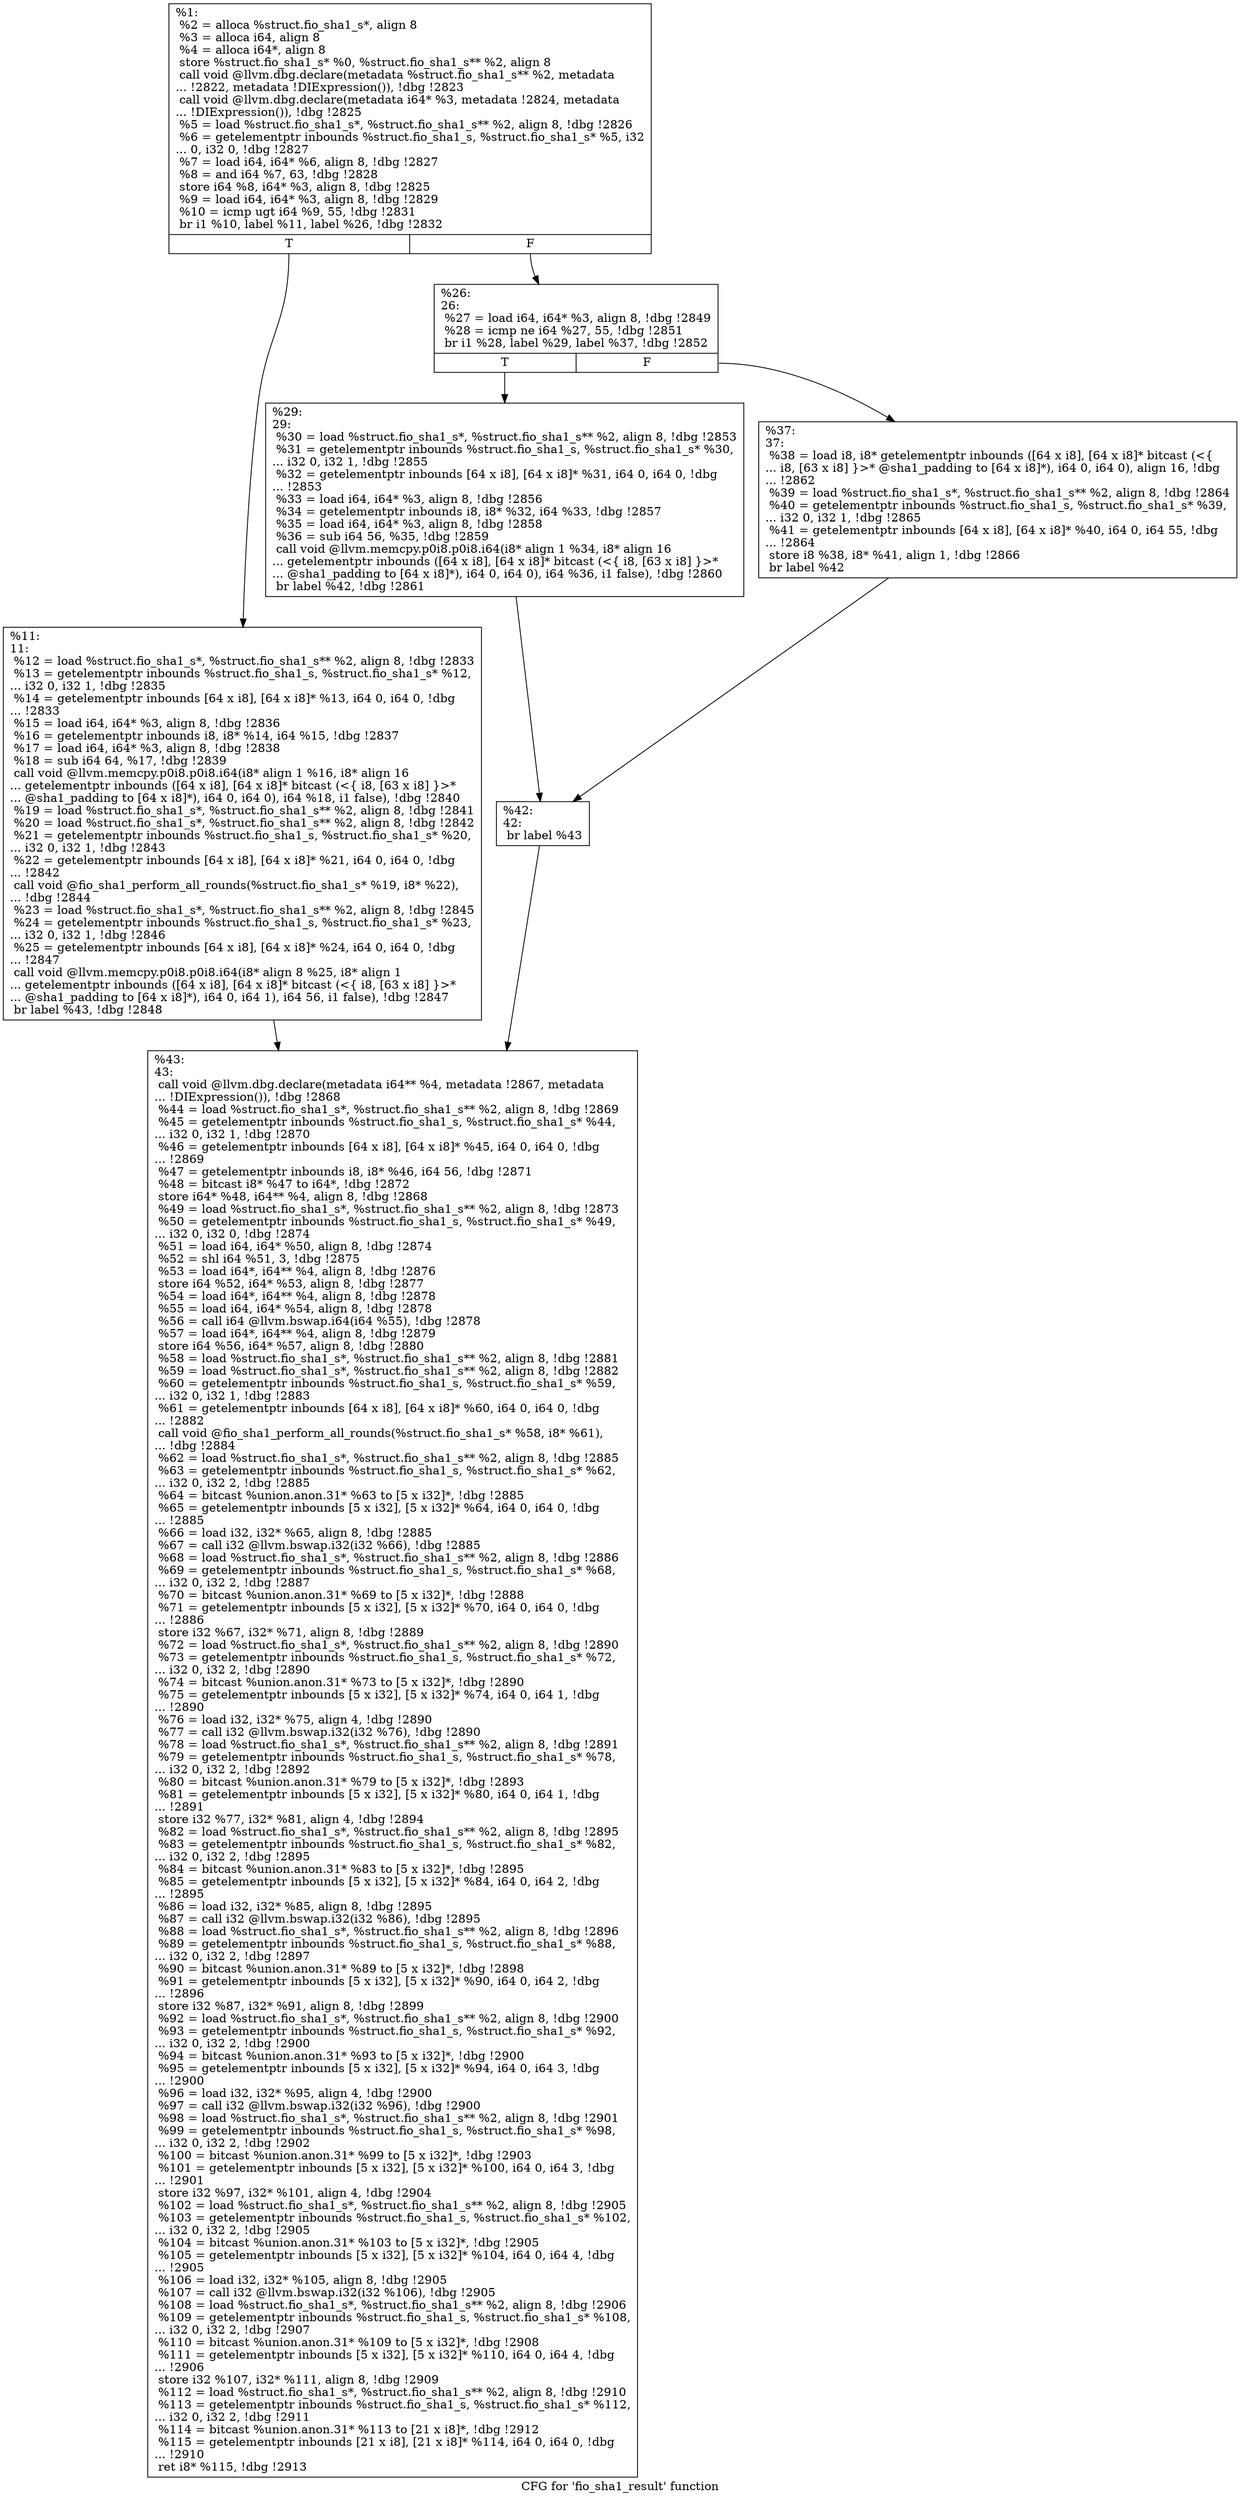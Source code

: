 digraph "CFG for 'fio_sha1_result' function" {
	label="CFG for 'fio_sha1_result' function";

	Node0x5568515fd6d0 [shape=record,label="{%1:\l  %2 = alloca %struct.fio_sha1_s*, align 8\l  %3 = alloca i64, align 8\l  %4 = alloca i64*, align 8\l  store %struct.fio_sha1_s* %0, %struct.fio_sha1_s** %2, align 8\l  call void @llvm.dbg.declare(metadata %struct.fio_sha1_s** %2, metadata\l... !2822, metadata !DIExpression()), !dbg !2823\l  call void @llvm.dbg.declare(metadata i64* %3, metadata !2824, metadata\l... !DIExpression()), !dbg !2825\l  %5 = load %struct.fio_sha1_s*, %struct.fio_sha1_s** %2, align 8, !dbg !2826\l  %6 = getelementptr inbounds %struct.fio_sha1_s, %struct.fio_sha1_s* %5, i32\l... 0, i32 0, !dbg !2827\l  %7 = load i64, i64* %6, align 8, !dbg !2827\l  %8 = and i64 %7, 63, !dbg !2828\l  store i64 %8, i64* %3, align 8, !dbg !2825\l  %9 = load i64, i64* %3, align 8, !dbg !2829\l  %10 = icmp ugt i64 %9, 55, !dbg !2831\l  br i1 %10, label %11, label %26, !dbg !2832\l|{<s0>T|<s1>F}}"];
	Node0x5568515fd6d0:s0 -> Node0x55685194dfd0;
	Node0x5568515fd6d0:s1 -> Node0x55685194e020;
	Node0x55685194dfd0 [shape=record,label="{%11:\l11:                                               \l  %12 = load %struct.fio_sha1_s*, %struct.fio_sha1_s** %2, align 8, !dbg !2833\l  %13 = getelementptr inbounds %struct.fio_sha1_s, %struct.fio_sha1_s* %12,\l... i32 0, i32 1, !dbg !2835\l  %14 = getelementptr inbounds [64 x i8], [64 x i8]* %13, i64 0, i64 0, !dbg\l... !2833\l  %15 = load i64, i64* %3, align 8, !dbg !2836\l  %16 = getelementptr inbounds i8, i8* %14, i64 %15, !dbg !2837\l  %17 = load i64, i64* %3, align 8, !dbg !2838\l  %18 = sub i64 64, %17, !dbg !2839\l  call void @llvm.memcpy.p0i8.p0i8.i64(i8* align 1 %16, i8* align 16\l... getelementptr inbounds ([64 x i8], [64 x i8]* bitcast (\<\{ i8, [63 x i8] \}\>*\l... @sha1_padding to [64 x i8]*), i64 0, i64 0), i64 %18, i1 false), !dbg !2840\l  %19 = load %struct.fio_sha1_s*, %struct.fio_sha1_s** %2, align 8, !dbg !2841\l  %20 = load %struct.fio_sha1_s*, %struct.fio_sha1_s** %2, align 8, !dbg !2842\l  %21 = getelementptr inbounds %struct.fio_sha1_s, %struct.fio_sha1_s* %20,\l... i32 0, i32 1, !dbg !2843\l  %22 = getelementptr inbounds [64 x i8], [64 x i8]* %21, i64 0, i64 0, !dbg\l... !2842\l  call void @fio_sha1_perform_all_rounds(%struct.fio_sha1_s* %19, i8* %22),\l... !dbg !2844\l  %23 = load %struct.fio_sha1_s*, %struct.fio_sha1_s** %2, align 8, !dbg !2845\l  %24 = getelementptr inbounds %struct.fio_sha1_s, %struct.fio_sha1_s* %23,\l... i32 0, i32 1, !dbg !2846\l  %25 = getelementptr inbounds [64 x i8], [64 x i8]* %24, i64 0, i64 0, !dbg\l... !2847\l  call void @llvm.memcpy.p0i8.p0i8.i64(i8* align 8 %25, i8* align 1\l... getelementptr inbounds ([64 x i8], [64 x i8]* bitcast (\<\{ i8, [63 x i8] \}\>*\l... @sha1_padding to [64 x i8]*), i64 0, i64 1), i64 56, i1 false), !dbg !2847\l  br label %43, !dbg !2848\l}"];
	Node0x55685194dfd0 -> Node0x55685194e160;
	Node0x55685194e020 [shape=record,label="{%26:\l26:                                               \l  %27 = load i64, i64* %3, align 8, !dbg !2849\l  %28 = icmp ne i64 %27, 55, !dbg !2851\l  br i1 %28, label %29, label %37, !dbg !2852\l|{<s0>T|<s1>F}}"];
	Node0x55685194e020:s0 -> Node0x55685194e070;
	Node0x55685194e020:s1 -> Node0x55685194e0c0;
	Node0x55685194e070 [shape=record,label="{%29:\l29:                                               \l  %30 = load %struct.fio_sha1_s*, %struct.fio_sha1_s** %2, align 8, !dbg !2853\l  %31 = getelementptr inbounds %struct.fio_sha1_s, %struct.fio_sha1_s* %30,\l... i32 0, i32 1, !dbg !2855\l  %32 = getelementptr inbounds [64 x i8], [64 x i8]* %31, i64 0, i64 0, !dbg\l... !2853\l  %33 = load i64, i64* %3, align 8, !dbg !2856\l  %34 = getelementptr inbounds i8, i8* %32, i64 %33, !dbg !2857\l  %35 = load i64, i64* %3, align 8, !dbg !2858\l  %36 = sub i64 56, %35, !dbg !2859\l  call void @llvm.memcpy.p0i8.p0i8.i64(i8* align 1 %34, i8* align 16\l... getelementptr inbounds ([64 x i8], [64 x i8]* bitcast (\<\{ i8, [63 x i8] \}\>*\l... @sha1_padding to [64 x i8]*), i64 0, i64 0), i64 %36, i1 false), !dbg !2860\l  br label %42, !dbg !2861\l}"];
	Node0x55685194e070 -> Node0x55685194e110;
	Node0x55685194e0c0 [shape=record,label="{%37:\l37:                                               \l  %38 = load i8, i8* getelementptr inbounds ([64 x i8], [64 x i8]* bitcast (\<\{\l... i8, [63 x i8] \}\>* @sha1_padding to [64 x i8]*), i64 0, i64 0), align 16, !dbg\l... !2862\l  %39 = load %struct.fio_sha1_s*, %struct.fio_sha1_s** %2, align 8, !dbg !2864\l  %40 = getelementptr inbounds %struct.fio_sha1_s, %struct.fio_sha1_s* %39,\l... i32 0, i32 1, !dbg !2865\l  %41 = getelementptr inbounds [64 x i8], [64 x i8]* %40, i64 0, i64 55, !dbg\l... !2864\l  store i8 %38, i8* %41, align 1, !dbg !2866\l  br label %42\l}"];
	Node0x55685194e0c0 -> Node0x55685194e110;
	Node0x55685194e110 [shape=record,label="{%42:\l42:                                               \l  br label %43\l}"];
	Node0x55685194e110 -> Node0x55685194e160;
	Node0x55685194e160 [shape=record,label="{%43:\l43:                                               \l  call void @llvm.dbg.declare(metadata i64** %4, metadata !2867, metadata\l... !DIExpression()), !dbg !2868\l  %44 = load %struct.fio_sha1_s*, %struct.fio_sha1_s** %2, align 8, !dbg !2869\l  %45 = getelementptr inbounds %struct.fio_sha1_s, %struct.fio_sha1_s* %44,\l... i32 0, i32 1, !dbg !2870\l  %46 = getelementptr inbounds [64 x i8], [64 x i8]* %45, i64 0, i64 0, !dbg\l... !2869\l  %47 = getelementptr inbounds i8, i8* %46, i64 56, !dbg !2871\l  %48 = bitcast i8* %47 to i64*, !dbg !2872\l  store i64* %48, i64** %4, align 8, !dbg !2868\l  %49 = load %struct.fio_sha1_s*, %struct.fio_sha1_s** %2, align 8, !dbg !2873\l  %50 = getelementptr inbounds %struct.fio_sha1_s, %struct.fio_sha1_s* %49,\l... i32 0, i32 0, !dbg !2874\l  %51 = load i64, i64* %50, align 8, !dbg !2874\l  %52 = shl i64 %51, 3, !dbg !2875\l  %53 = load i64*, i64** %4, align 8, !dbg !2876\l  store i64 %52, i64* %53, align 8, !dbg !2877\l  %54 = load i64*, i64** %4, align 8, !dbg !2878\l  %55 = load i64, i64* %54, align 8, !dbg !2878\l  %56 = call i64 @llvm.bswap.i64(i64 %55), !dbg !2878\l  %57 = load i64*, i64** %4, align 8, !dbg !2879\l  store i64 %56, i64* %57, align 8, !dbg !2880\l  %58 = load %struct.fio_sha1_s*, %struct.fio_sha1_s** %2, align 8, !dbg !2881\l  %59 = load %struct.fio_sha1_s*, %struct.fio_sha1_s** %2, align 8, !dbg !2882\l  %60 = getelementptr inbounds %struct.fio_sha1_s, %struct.fio_sha1_s* %59,\l... i32 0, i32 1, !dbg !2883\l  %61 = getelementptr inbounds [64 x i8], [64 x i8]* %60, i64 0, i64 0, !dbg\l... !2882\l  call void @fio_sha1_perform_all_rounds(%struct.fio_sha1_s* %58, i8* %61),\l... !dbg !2884\l  %62 = load %struct.fio_sha1_s*, %struct.fio_sha1_s** %2, align 8, !dbg !2885\l  %63 = getelementptr inbounds %struct.fio_sha1_s, %struct.fio_sha1_s* %62,\l... i32 0, i32 2, !dbg !2885\l  %64 = bitcast %union.anon.31* %63 to [5 x i32]*, !dbg !2885\l  %65 = getelementptr inbounds [5 x i32], [5 x i32]* %64, i64 0, i64 0, !dbg\l... !2885\l  %66 = load i32, i32* %65, align 8, !dbg !2885\l  %67 = call i32 @llvm.bswap.i32(i32 %66), !dbg !2885\l  %68 = load %struct.fio_sha1_s*, %struct.fio_sha1_s** %2, align 8, !dbg !2886\l  %69 = getelementptr inbounds %struct.fio_sha1_s, %struct.fio_sha1_s* %68,\l... i32 0, i32 2, !dbg !2887\l  %70 = bitcast %union.anon.31* %69 to [5 x i32]*, !dbg !2888\l  %71 = getelementptr inbounds [5 x i32], [5 x i32]* %70, i64 0, i64 0, !dbg\l... !2886\l  store i32 %67, i32* %71, align 8, !dbg !2889\l  %72 = load %struct.fio_sha1_s*, %struct.fio_sha1_s** %2, align 8, !dbg !2890\l  %73 = getelementptr inbounds %struct.fio_sha1_s, %struct.fio_sha1_s* %72,\l... i32 0, i32 2, !dbg !2890\l  %74 = bitcast %union.anon.31* %73 to [5 x i32]*, !dbg !2890\l  %75 = getelementptr inbounds [5 x i32], [5 x i32]* %74, i64 0, i64 1, !dbg\l... !2890\l  %76 = load i32, i32* %75, align 4, !dbg !2890\l  %77 = call i32 @llvm.bswap.i32(i32 %76), !dbg !2890\l  %78 = load %struct.fio_sha1_s*, %struct.fio_sha1_s** %2, align 8, !dbg !2891\l  %79 = getelementptr inbounds %struct.fio_sha1_s, %struct.fio_sha1_s* %78,\l... i32 0, i32 2, !dbg !2892\l  %80 = bitcast %union.anon.31* %79 to [5 x i32]*, !dbg !2893\l  %81 = getelementptr inbounds [5 x i32], [5 x i32]* %80, i64 0, i64 1, !dbg\l... !2891\l  store i32 %77, i32* %81, align 4, !dbg !2894\l  %82 = load %struct.fio_sha1_s*, %struct.fio_sha1_s** %2, align 8, !dbg !2895\l  %83 = getelementptr inbounds %struct.fio_sha1_s, %struct.fio_sha1_s* %82,\l... i32 0, i32 2, !dbg !2895\l  %84 = bitcast %union.anon.31* %83 to [5 x i32]*, !dbg !2895\l  %85 = getelementptr inbounds [5 x i32], [5 x i32]* %84, i64 0, i64 2, !dbg\l... !2895\l  %86 = load i32, i32* %85, align 8, !dbg !2895\l  %87 = call i32 @llvm.bswap.i32(i32 %86), !dbg !2895\l  %88 = load %struct.fio_sha1_s*, %struct.fio_sha1_s** %2, align 8, !dbg !2896\l  %89 = getelementptr inbounds %struct.fio_sha1_s, %struct.fio_sha1_s* %88,\l... i32 0, i32 2, !dbg !2897\l  %90 = bitcast %union.anon.31* %89 to [5 x i32]*, !dbg !2898\l  %91 = getelementptr inbounds [5 x i32], [5 x i32]* %90, i64 0, i64 2, !dbg\l... !2896\l  store i32 %87, i32* %91, align 8, !dbg !2899\l  %92 = load %struct.fio_sha1_s*, %struct.fio_sha1_s** %2, align 8, !dbg !2900\l  %93 = getelementptr inbounds %struct.fio_sha1_s, %struct.fio_sha1_s* %92,\l... i32 0, i32 2, !dbg !2900\l  %94 = bitcast %union.anon.31* %93 to [5 x i32]*, !dbg !2900\l  %95 = getelementptr inbounds [5 x i32], [5 x i32]* %94, i64 0, i64 3, !dbg\l... !2900\l  %96 = load i32, i32* %95, align 4, !dbg !2900\l  %97 = call i32 @llvm.bswap.i32(i32 %96), !dbg !2900\l  %98 = load %struct.fio_sha1_s*, %struct.fio_sha1_s** %2, align 8, !dbg !2901\l  %99 = getelementptr inbounds %struct.fio_sha1_s, %struct.fio_sha1_s* %98,\l... i32 0, i32 2, !dbg !2902\l  %100 = bitcast %union.anon.31* %99 to [5 x i32]*, !dbg !2903\l  %101 = getelementptr inbounds [5 x i32], [5 x i32]* %100, i64 0, i64 3, !dbg\l... !2901\l  store i32 %97, i32* %101, align 4, !dbg !2904\l  %102 = load %struct.fio_sha1_s*, %struct.fio_sha1_s** %2, align 8, !dbg !2905\l  %103 = getelementptr inbounds %struct.fio_sha1_s, %struct.fio_sha1_s* %102,\l... i32 0, i32 2, !dbg !2905\l  %104 = bitcast %union.anon.31* %103 to [5 x i32]*, !dbg !2905\l  %105 = getelementptr inbounds [5 x i32], [5 x i32]* %104, i64 0, i64 4, !dbg\l... !2905\l  %106 = load i32, i32* %105, align 8, !dbg !2905\l  %107 = call i32 @llvm.bswap.i32(i32 %106), !dbg !2905\l  %108 = load %struct.fio_sha1_s*, %struct.fio_sha1_s** %2, align 8, !dbg !2906\l  %109 = getelementptr inbounds %struct.fio_sha1_s, %struct.fio_sha1_s* %108,\l... i32 0, i32 2, !dbg !2907\l  %110 = bitcast %union.anon.31* %109 to [5 x i32]*, !dbg !2908\l  %111 = getelementptr inbounds [5 x i32], [5 x i32]* %110, i64 0, i64 4, !dbg\l... !2906\l  store i32 %107, i32* %111, align 8, !dbg !2909\l  %112 = load %struct.fio_sha1_s*, %struct.fio_sha1_s** %2, align 8, !dbg !2910\l  %113 = getelementptr inbounds %struct.fio_sha1_s, %struct.fio_sha1_s* %112,\l... i32 0, i32 2, !dbg !2911\l  %114 = bitcast %union.anon.31* %113 to [21 x i8]*, !dbg !2912\l  %115 = getelementptr inbounds [21 x i8], [21 x i8]* %114, i64 0, i64 0, !dbg\l... !2910\l  ret i8* %115, !dbg !2913\l}"];
}
